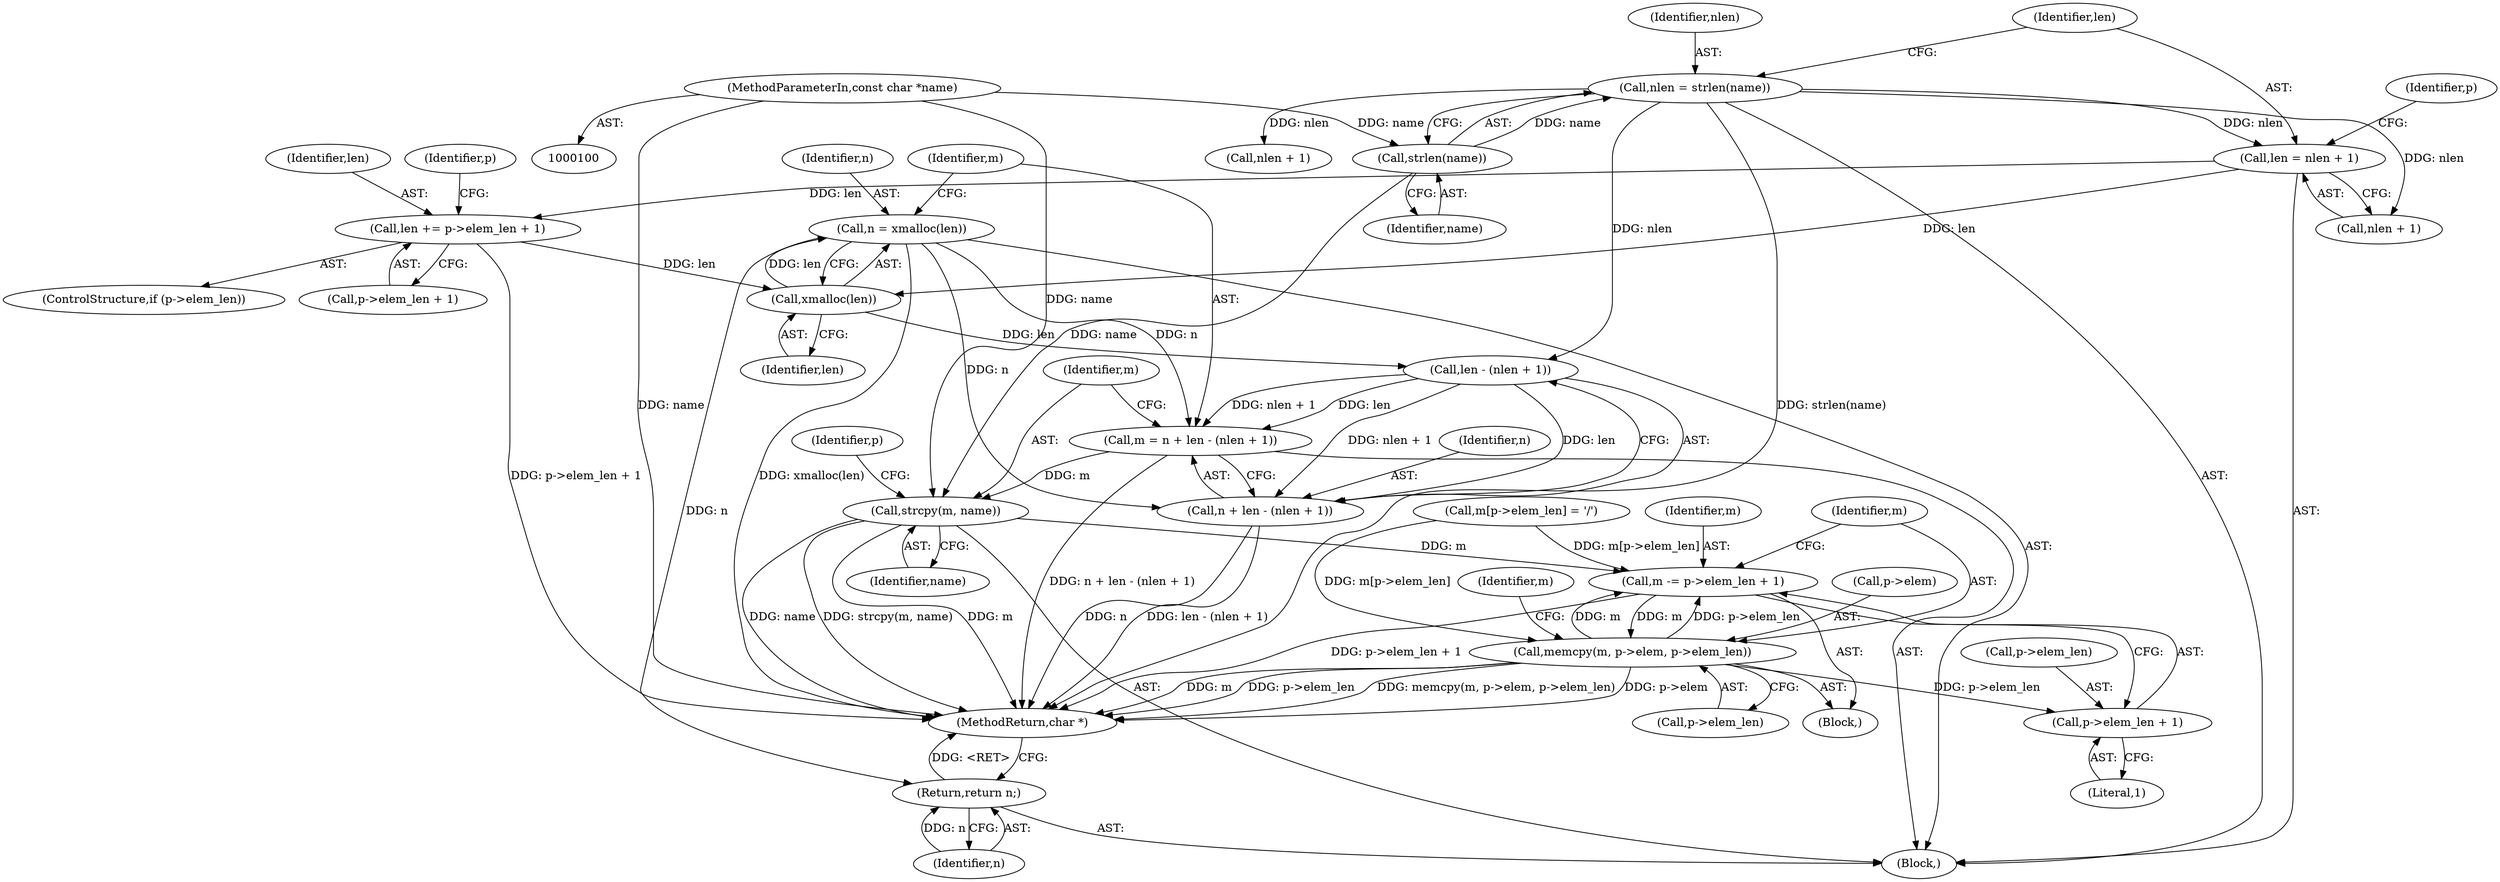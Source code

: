 digraph "1_git_34fa79a6cde56d6d428ab0d3160cb094ebad3305_0@API" {
"1000140" [label="(Call,n = xmalloc(len))"];
"1000142" [label="(Call,xmalloc(len))"];
"1000113" [label="(Call,len = nlen + 1)"];
"1000108" [label="(Call,nlen = strlen(name))"];
"1000110" [label="(Call,strlen(name))"];
"1000102" [label="(MethodParameterIn,const char *name)"];
"1000133" [label="(Call,len += p->elem_len + 1)"];
"1000144" [label="(Call,m = n + len - (nlen + 1))"];
"1000153" [label="(Call,strcpy(m, name))"];
"1000172" [label="(Call,m -= p->elem_len + 1)"];
"1000179" [label="(Call,memcpy(m, p->elem, p->elem_len))"];
"1000174" [label="(Call,p->elem_len + 1)"];
"1000146" [label="(Call,n + len - (nlen + 1))"];
"1000194" [label="(Return,return n;)"];
"1000155" [label="(Identifier,name)"];
"1000153" [label="(Call,strcpy(m, name))"];
"1000141" [label="(Identifier,n)"];
"1000180" [label="(Identifier,m)"];
"1000195" [label="(Identifier,n)"];
"1000175" [label="(Call,p->elem_len)"];
"1000194" [label="(Return,return n;)"];
"1000173" [label="(Identifier,m)"];
"1000146" [label="(Call,n + len - (nlen + 1))"];
"1000144" [label="(Call,m = n + len - (nlen + 1))"];
"1000150" [label="(Call,nlen + 1)"];
"1000179" [label="(Call,memcpy(m, p->elem, p->elem_len))"];
"1000114" [label="(Identifier,len)"];
"1000145" [label="(Identifier,m)"];
"1000158" [label="(Identifier,p)"];
"1000189" [label="(Identifier,m)"];
"1000154" [label="(Identifier,m)"];
"1000181" [label="(Call,p->elem)"];
"1000129" [label="(ControlStructure,if (p->elem_len))"];
"1000174" [label="(Call,p->elem_len + 1)"];
"1000103" [label="(Block,)"];
"1000110" [label="(Call,strlen(name))"];
"1000109" [label="(Identifier,nlen)"];
"1000187" [label="(Call,m[p->elem_len] = '/')"];
"1000124" [label="(Identifier,p)"];
"1000148" [label="(Call,len - (nlen + 1))"];
"1000184" [label="(Call,p->elem_len)"];
"1000113" [label="(Call,len = nlen + 1)"];
"1000147" [label="(Identifier,n)"];
"1000178" [label="(Literal,1)"];
"1000142" [label="(Call,xmalloc(len))"];
"1000120" [label="(Identifier,p)"];
"1000108" [label="(Call,nlen = strlen(name))"];
"1000140" [label="(Call,n = xmalloc(len))"];
"1000134" [label="(Identifier,len)"];
"1000115" [label="(Call,nlen + 1)"];
"1000143" [label="(Identifier,len)"];
"1000133" [label="(Call,len += p->elem_len + 1)"];
"1000102" [label="(MethodParameterIn,const char *name)"];
"1000171" [label="(Block,)"];
"1000111" [label="(Identifier,name)"];
"1000172" [label="(Call,m -= p->elem_len + 1)"];
"1000135" [label="(Call,p->elem_len + 1)"];
"1000196" [label="(MethodReturn,char *)"];
"1000140" -> "1000103"  [label="AST: "];
"1000140" -> "1000142"  [label="CFG: "];
"1000141" -> "1000140"  [label="AST: "];
"1000142" -> "1000140"  [label="AST: "];
"1000145" -> "1000140"  [label="CFG: "];
"1000140" -> "1000196"  [label="DDG: xmalloc(len)"];
"1000142" -> "1000140"  [label="DDG: len"];
"1000140" -> "1000144"  [label="DDG: n"];
"1000140" -> "1000146"  [label="DDG: n"];
"1000140" -> "1000194"  [label="DDG: n"];
"1000142" -> "1000143"  [label="CFG: "];
"1000143" -> "1000142"  [label="AST: "];
"1000113" -> "1000142"  [label="DDG: len"];
"1000133" -> "1000142"  [label="DDG: len"];
"1000142" -> "1000148"  [label="DDG: len"];
"1000113" -> "1000103"  [label="AST: "];
"1000113" -> "1000115"  [label="CFG: "];
"1000114" -> "1000113"  [label="AST: "];
"1000115" -> "1000113"  [label="AST: "];
"1000120" -> "1000113"  [label="CFG: "];
"1000108" -> "1000113"  [label="DDG: nlen"];
"1000113" -> "1000133"  [label="DDG: len"];
"1000108" -> "1000103"  [label="AST: "];
"1000108" -> "1000110"  [label="CFG: "];
"1000109" -> "1000108"  [label="AST: "];
"1000110" -> "1000108"  [label="AST: "];
"1000114" -> "1000108"  [label="CFG: "];
"1000108" -> "1000196"  [label="DDG: strlen(name)"];
"1000110" -> "1000108"  [label="DDG: name"];
"1000108" -> "1000115"  [label="DDG: nlen"];
"1000108" -> "1000148"  [label="DDG: nlen"];
"1000108" -> "1000150"  [label="DDG: nlen"];
"1000110" -> "1000111"  [label="CFG: "];
"1000111" -> "1000110"  [label="AST: "];
"1000102" -> "1000110"  [label="DDG: name"];
"1000110" -> "1000153"  [label="DDG: name"];
"1000102" -> "1000100"  [label="AST: "];
"1000102" -> "1000196"  [label="DDG: name"];
"1000102" -> "1000153"  [label="DDG: name"];
"1000133" -> "1000129"  [label="AST: "];
"1000133" -> "1000135"  [label="CFG: "];
"1000134" -> "1000133"  [label="AST: "];
"1000135" -> "1000133"  [label="AST: "];
"1000124" -> "1000133"  [label="CFG: "];
"1000133" -> "1000196"  [label="DDG: p->elem_len + 1"];
"1000144" -> "1000103"  [label="AST: "];
"1000144" -> "1000146"  [label="CFG: "];
"1000145" -> "1000144"  [label="AST: "];
"1000146" -> "1000144"  [label="AST: "];
"1000154" -> "1000144"  [label="CFG: "];
"1000144" -> "1000196"  [label="DDG: n + len - (nlen + 1)"];
"1000148" -> "1000144"  [label="DDG: len"];
"1000148" -> "1000144"  [label="DDG: nlen + 1"];
"1000144" -> "1000153"  [label="DDG: m"];
"1000153" -> "1000103"  [label="AST: "];
"1000153" -> "1000155"  [label="CFG: "];
"1000154" -> "1000153"  [label="AST: "];
"1000155" -> "1000153"  [label="AST: "];
"1000158" -> "1000153"  [label="CFG: "];
"1000153" -> "1000196"  [label="DDG: strcpy(m, name)"];
"1000153" -> "1000196"  [label="DDG: m"];
"1000153" -> "1000196"  [label="DDG: name"];
"1000153" -> "1000172"  [label="DDG: m"];
"1000172" -> "1000171"  [label="AST: "];
"1000172" -> "1000174"  [label="CFG: "];
"1000173" -> "1000172"  [label="AST: "];
"1000174" -> "1000172"  [label="AST: "];
"1000180" -> "1000172"  [label="CFG: "];
"1000172" -> "1000196"  [label="DDG: p->elem_len + 1"];
"1000179" -> "1000172"  [label="DDG: p->elem_len"];
"1000179" -> "1000172"  [label="DDG: m"];
"1000187" -> "1000172"  [label="DDG: m[p->elem_len]"];
"1000172" -> "1000179"  [label="DDG: m"];
"1000179" -> "1000171"  [label="AST: "];
"1000179" -> "1000184"  [label="CFG: "];
"1000180" -> "1000179"  [label="AST: "];
"1000181" -> "1000179"  [label="AST: "];
"1000184" -> "1000179"  [label="AST: "];
"1000189" -> "1000179"  [label="CFG: "];
"1000179" -> "1000196"  [label="DDG: memcpy(m, p->elem, p->elem_len)"];
"1000179" -> "1000196"  [label="DDG: p->elem"];
"1000179" -> "1000196"  [label="DDG: m"];
"1000179" -> "1000196"  [label="DDG: p->elem_len"];
"1000179" -> "1000174"  [label="DDG: p->elem_len"];
"1000187" -> "1000179"  [label="DDG: m[p->elem_len]"];
"1000174" -> "1000178"  [label="CFG: "];
"1000175" -> "1000174"  [label="AST: "];
"1000178" -> "1000174"  [label="AST: "];
"1000146" -> "1000148"  [label="CFG: "];
"1000147" -> "1000146"  [label="AST: "];
"1000148" -> "1000146"  [label="AST: "];
"1000146" -> "1000196"  [label="DDG: len - (nlen + 1)"];
"1000146" -> "1000196"  [label="DDG: n"];
"1000148" -> "1000146"  [label="DDG: len"];
"1000148" -> "1000146"  [label="DDG: nlen + 1"];
"1000194" -> "1000103"  [label="AST: "];
"1000194" -> "1000195"  [label="CFG: "];
"1000195" -> "1000194"  [label="AST: "];
"1000196" -> "1000194"  [label="CFG: "];
"1000194" -> "1000196"  [label="DDG: <RET>"];
"1000195" -> "1000194"  [label="DDG: n"];
}
